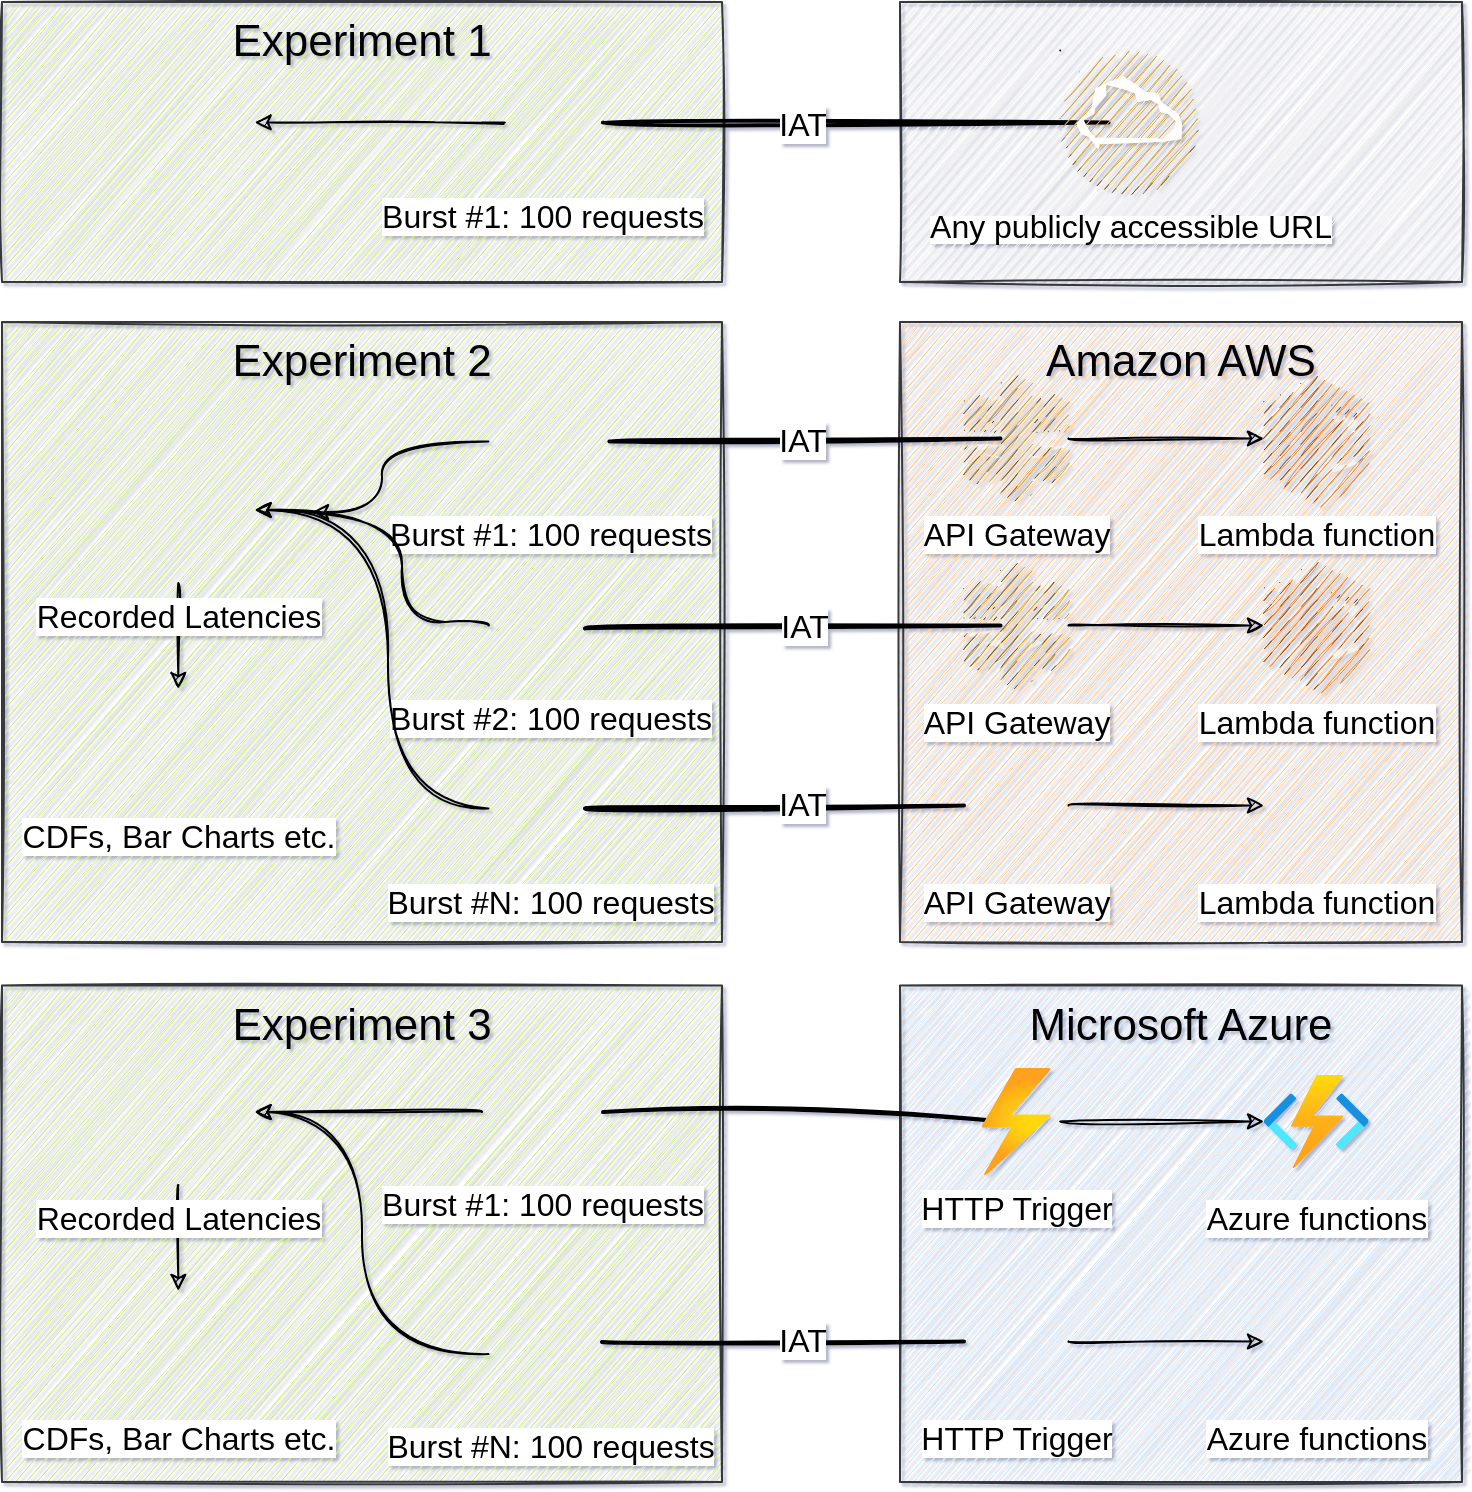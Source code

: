 <mxfile compressed="false" version="14.2.6" type="device">
  <diagram name="Page-1" id="e3a06f82-3646-2815-327d-82caf3d4e204">
    <mxGraphModel dx="1422" dy="765" grid="1" gridSize="10" guides="1" tooltips="1" connect="1" arrows="1" fold="1" page="1" pageScale="1.5" pageWidth="827" pageHeight="583" background="#ffffff" math="0" shadow="1">
      <root>
        <mxCell id="0" style=";html=1;" />
        <mxCell id="1" style=";html=1;" parent="0" />
        <mxCell id="o8t-AfqVLfgeVHYBPWKt-2" value="&lt;font style=&quot;font-size: 22px&quot; color=&quot;#050505&quot;&gt;Experiment 3&lt;br&gt;&lt;/font&gt;" style="whiteSpace=wrap;html=1;fontSize=14;verticalAlign=top;sketch=1;strokeColor=#36393d;fillColor=#cdeb8b;" parent="1" vertex="1">
          <mxGeometry x="140" y="511.75" width="360" height="248.25" as="geometry" />
        </mxCell>
        <mxCell id="o8t-AfqVLfgeVHYBPWKt-1" value="&lt;font style=&quot;font-size: 22px&quot; color=&quot;#050505&quot;&gt;Experiment 2&lt;br&gt;&lt;/font&gt;" style="whiteSpace=wrap;html=1;fontSize=14;verticalAlign=top;sketch=1;strokeColor=#36393d;fillColor=#cdeb8b;" parent="1" vertex="1">
          <mxGeometry x="140" y="180" width="360" height="310" as="geometry" />
        </mxCell>
        <mxCell id="6a7d8f32e03d9370-59" value="&lt;font style=&quot;font-size: 22px&quot;&gt;Amazon AWS&lt;/font&gt;" style="whiteSpace=wrap;html=1;fillColor=#ffcc99;fontSize=14;verticalAlign=top;sketch=1;strokeColor=#36393d;" parent="1" vertex="1">
          <mxGeometry x="589" y="180" width="281" height="310" as="geometry" />
        </mxCell>
        <mxCell id="vg4Q64sPSbRJCFcJ-0NS-47" value="&lt;font style=&quot;font-size: 22px&quot;&gt;Microsoft Azure&lt;/font&gt;" style="whiteSpace=wrap;html=1;fillColor=#cce5ff;fontSize=14;verticalAlign=top;sketch=1;strokeColor=#36393d;" parent="1" vertex="1">
          <mxGeometry x="589" y="511.75" width="281" height="248.25" as="geometry" />
        </mxCell>
        <mxCell id="6a7d8f32e03d9370-57" value="&lt;font style=&quot;font-size: 22px&quot; color=&quot;#050505&quot;&gt;Experiment 1&lt;br&gt;&lt;/font&gt;" style="whiteSpace=wrap;html=1;fontSize=14;verticalAlign=top;sketch=1;strokeColor=#36393d;fillColor=#cdeb8b;" parent="1" vertex="1">
          <mxGeometry x="140" y="20" width="360" height="140" as="geometry" />
        </mxCell>
        <mxCell id="6a7d8f32e03d9370-32" style="edgeStyle=none;html=1;startSize=10;endSize=10;jettySize=auto;orthogonalLoop=1;fontSize=14;endArrow=none;endFill=0;strokeWidth=2;curved=1;sketch=1;exitX=1;exitY=0.5;exitDx=0;exitDy=0;entryX=0.35;entryY=0.5;entryDx=0;entryDy=0;entryPerimeter=0;" parent="1" source="cS2_gpzCforKgWBa57rc-6" target="cS2_gpzCforKgWBa57rc-7" edge="1">
          <mxGeometry relative="1" as="geometry">
            <mxPoint x="442" y="256.254" as="sourcePoint" />
            <mxPoint x="628" y="253.137" as="targetPoint" />
          </mxGeometry>
        </mxCell>
        <mxCell id="vg4Q64sPSbRJCFcJ-0NS-58" value="&lt;div style=&quot;font-size: 16px&quot;&gt;&lt;font style=&quot;font-size: 16px&quot;&gt;IAT&lt;br&gt;&lt;/font&gt;&lt;/div&gt;" style="edgeLabel;html=1;align=center;verticalAlign=middle;resizable=0;points=[];" parent="6a7d8f32e03d9370-32" vertex="1" connectable="0">
          <mxGeometry x="0.107" y="-5" relative="1" as="geometry">
            <mxPoint x="-11.79" y="-5.67" as="offset" />
          </mxGeometry>
        </mxCell>
        <mxCell id="cS2_gpzCforKgWBa57rc-10" value="" style="edgeStyle=orthogonalEdgeStyle;orthogonalLoop=1;jettySize=auto;html=1;curved=1;sketch=1;" parent="1" edge="1">
          <mxGeometry relative="1" as="geometry">
            <mxPoint x="759" y="530.5" as="sourcePoint" />
          </mxGeometry>
        </mxCell>
        <mxCell id="cS2_gpzCforKgWBa57rc-15" style="edgeStyle=orthogonalEdgeStyle;orthogonalLoop=1;jettySize=auto;html=1;curved=1;sketch=1;exitX=0;exitY=0.5;exitDx=0;exitDy=0;" parent="1" source="cS2_gpzCforKgWBa57rc-6" edge="1">
          <mxGeometry relative="1" as="geometry">
            <Array as="points">
              <mxPoint x="330" y="240" />
              <mxPoint x="330" y="275" />
            </Array>
            <mxPoint x="295" y="275" as="targetPoint" />
          </mxGeometry>
        </mxCell>
        <mxCell id="cS2_gpzCforKgWBa57rc-6" value="&lt;div style=&quot;font-size: 16px&quot;&gt;&lt;font style=&quot;font-size: 16px&quot;&gt;Burst #1: 100 requests&lt;br&gt;&lt;/font&gt;&lt;/div&gt;" style="shape=image;html=1;verticalAlign=top;verticalLabelPosition=bottom;labelBackgroundColor=#ffffff;imageAspect=0;aspect=fixed;image=https://cdn0.iconfinder.com/data/icons/web-development-79/32/development_setting_gear_cogwheel-71-128.png;sketch=1;" parent="1" vertex="1">
          <mxGeometry x="383.25" y="209.5" width="60.5" height="60.5" as="geometry" />
        </mxCell>
        <mxCell id="cS2_gpzCforKgWBa57rc-23" value="" style="edgeStyle=orthogonalEdgeStyle;orthogonalLoop=1;jettySize=auto;html=1;curved=1;sketch=1;" parent="1" source="cS2_gpzCforKgWBa57rc-7" target="cS2_gpzCforKgWBa57rc-22" edge="1">
          <mxGeometry relative="1" as="geometry" />
        </mxCell>
        <mxCell id="cS2_gpzCforKgWBa57rc-29" value="" style="edgeStyle=orthogonalEdgeStyle;orthogonalLoop=1;jettySize=auto;html=1;curved=1;sketch=1;" parent="1" edge="1">
          <mxGeometry relative="1" as="geometry">
            <mxPoint x="797.5" y="354.5" as="sourcePoint" />
          </mxGeometry>
        </mxCell>
        <mxCell id="vg4Q64sPSbRJCFcJ-0NS-22" value="" style="edgeStyle=orthogonalEdgeStyle;curved=1;sketch=1;orthogonalLoop=1;jettySize=auto;html=1;" parent="1" edge="1">
          <mxGeometry relative="1" as="geometry">
            <mxPoint x="797.5" y="521" as="sourcePoint" />
          </mxGeometry>
        </mxCell>
        <mxCell id="E6hC4jQGeJp1f0W_XPi9-2" value="" style="edgeStyle=orthogonalEdgeStyle;orthogonalLoop=1;jettySize=auto;html=1;curved=1;sketch=1;exitX=0.5;exitY=1;exitDx=0;exitDy=0;" parent="1" source="6a7d8f32e03d9370-24" target="E6hC4jQGeJp1f0W_XPi9-1" edge="1">
          <mxGeometry relative="1" as="geometry" />
        </mxCell>
        <mxCell id="6a7d8f32e03d9370-24" value="&lt;font style=&quot;font-size: 16px&quot;&gt;Recorded Latencies&lt;/font&gt;" style="shape=image;html=1;verticalAlign=top;verticalLabelPosition=bottom;labelBackgroundColor=#ffffff;imageAspect=0;aspect=fixed;image=https://cdn3.iconfinder.com/data/icons/lexter-flat-colorfull-file-formats/56/csv-128.png;fontFamily=Helvetica;fontSize=14;fontColor=#000000;align=center;strokeColor=#000000;fillColor=#66B2FF;gradientColor=#0066CC;sketch=1;" parent="1" vertex="1">
          <mxGeometry x="190" y="237.5" width="76.31" height="73" as="geometry" />
        </mxCell>
        <mxCell id="E6hC4jQGeJp1f0W_XPi9-1" value="&lt;font style=&quot;font-size: 16px&quot;&gt;CDFs, Bar Charts etc.&lt;br&gt;&lt;/font&gt;" style="shape=image;html=1;verticalAlign=top;verticalLabelPosition=bottom;labelBackgroundColor=#ffffff;imageAspect=0;aspect=fixed;image=https://cdn3.iconfinder.com/data/icons/finance-152/64/44-128.png;fontFamily=Helvetica;fontSize=14;fontColor=#000000;align=center;fillColor=#66B2FF;gradientColor=#0066CC;sketch=1;" parent="1" vertex="1">
          <mxGeometry x="198.36" y="363.5" width="59.58" height="57" as="geometry" />
        </mxCell>
        <mxCell id="cS2_gpzCforKgWBa57rc-22" value="&lt;font style=&quot;font-size: 16px&quot;&gt;Lambda function&lt;/font&gt;" style="outlineConnect=0;dashed=0;verticalLabelPosition=bottom;verticalAlign=top;align=center;html=1;shape=mxgraph.aws3.lambda;fillColor=#F58534;gradientColor=none;labelBackgroundColor=#ffffff;sketch=1;" parent="1" vertex="1">
          <mxGeometry x="771" y="206.5" width="52.23" height="63.5" as="geometry" />
        </mxCell>
        <mxCell id="cS2_gpzCforKgWBa57rc-7" value="&lt;font style=&quot;font-size: 16px&quot;&gt;API Gateway&lt;br&gt;&lt;/font&gt;" style="outlineConnect=0;dashed=0;verticalLabelPosition=bottom;verticalAlign=top;align=center;html=1;shape=mxgraph.aws3.api_gateway;fillColor=#D9A741;gradientColor=none;labelBackgroundColor=#ffffff;sketch=1;" parent="1" vertex="1">
          <mxGeometry x="621" y="206.5" width="52.23" height="63.5" as="geometry" />
        </mxCell>
        <mxCell id="vg4Q64sPSbRJCFcJ-0NS-4" value="&lt;div style=&quot;font-size: 16px&quot;&gt;&lt;font style=&quot;font-size: 16px&quot;&gt;Burst #2: 100 requests&lt;br&gt;&lt;/font&gt;&lt;/div&gt;" style="shape=image;html=1;verticalAlign=top;verticalLabelPosition=bottom;labelBackgroundColor=#ffffff;imageAspect=0;aspect=fixed;image=https://cdn0.iconfinder.com/data/icons/web-development-79/32/development_setting_gear_cogwheel-71-128.png;sketch=1;" parent="1" vertex="1">
          <mxGeometry x="383.25" y="301.5" width="60.5" height="60.5" as="geometry" />
        </mxCell>
        <mxCell id="vg4Q64sPSbRJCFcJ-0NS-7" style="edgeStyle=orthogonalEdgeStyle;orthogonalLoop=1;jettySize=auto;html=1;curved=1;sketch=1;exitX=0;exitY=0.5;exitDx=0;exitDy=0;entryX=1;entryY=0.5;entryDx=0;entryDy=0;" parent="1" source="vg4Q64sPSbRJCFcJ-0NS-4" target="6a7d8f32e03d9370-24" edge="1">
          <mxGeometry relative="1" as="geometry">
            <Array as="points">
              <mxPoint x="383" y="330" />
              <mxPoint x="340" y="330" />
              <mxPoint x="340" y="274" />
            </Array>
            <mxPoint x="381" y="249.75" as="sourcePoint" />
            <mxPoint x="275.5" y="346.5" as="targetPoint" />
          </mxGeometry>
        </mxCell>
        <mxCell id="vg4Q64sPSbRJCFcJ-0NS-13" style="edgeStyle=none;html=1;startSize=10;endSize=10;jettySize=auto;orthogonalLoop=1;fontSize=14;endArrow=none;endFill=0;strokeWidth=2;curved=1;sketch=1;exitX=1;exitY=0.5;exitDx=0;exitDy=0;entryX=0.35;entryY=0.5;entryDx=0;entryDy=0;entryPerimeter=0;" parent="1" target="vg4Q64sPSbRJCFcJ-0NS-16" edge="1">
          <mxGeometry relative="1" as="geometry">
            <mxPoint x="431.5" y="333.25" as="sourcePoint" />
            <mxPoint x="628" y="346.637" as="targetPoint" />
          </mxGeometry>
        </mxCell>
        <mxCell id="vg4Q64sPSbRJCFcJ-0NS-14" value="" style="edgeStyle=orthogonalEdgeStyle;orthogonalLoop=1;jettySize=auto;html=1;curved=1;sketch=1;" parent="1" source="vg4Q64sPSbRJCFcJ-0NS-16" target="vg4Q64sPSbRJCFcJ-0NS-15" edge="1">
          <mxGeometry relative="1" as="geometry" />
        </mxCell>
        <mxCell id="vg4Q64sPSbRJCFcJ-0NS-15" value="&lt;font style=&quot;font-size: 16px&quot;&gt;Lambda function&lt;/font&gt;" style="outlineConnect=0;dashed=0;verticalLabelPosition=bottom;verticalAlign=top;align=center;html=1;shape=mxgraph.aws3.lambda;fillColor=#F58534;gradientColor=none;labelBackgroundColor=#ffffff;sketch=1;" parent="1" vertex="1">
          <mxGeometry x="771" y="300" width="52.23" height="63.5" as="geometry" />
        </mxCell>
        <mxCell id="vg4Q64sPSbRJCFcJ-0NS-16" value="&lt;font style=&quot;font-size: 16px&quot;&gt;API Gateway&lt;br&gt;&lt;/font&gt;" style="outlineConnect=0;dashed=0;verticalLabelPosition=bottom;verticalAlign=top;align=center;html=1;shape=mxgraph.aws3.api_gateway;fillColor=#D9A741;gradientColor=none;labelBackgroundColor=#ffffff;sketch=1;" parent="1" vertex="1">
          <mxGeometry x="621" y="300" width="52.23" height="63.5" as="geometry" />
        </mxCell>
        <mxCell id="vg4Q64sPSbRJCFcJ-0NS-57" value="" style="edgeStyle=orthogonalEdgeStyle;curved=1;sketch=1;orthogonalLoop=1;jettySize=auto;html=1;entryX=1;entryY=0.5;entryDx=0;entryDy=0;" parent="1" source="vg4Q64sPSbRJCFcJ-0NS-28" target="6a7d8f32e03d9370-24" edge="1">
          <mxGeometry relative="1" as="geometry">
            <Array as="points">
              <mxPoint x="333" y="423" />
              <mxPoint x="333" y="274" />
            </Array>
          </mxGeometry>
        </mxCell>
        <mxCell id="vg4Q64sPSbRJCFcJ-0NS-28" value="&lt;div style=&quot;font-size: 16px&quot;&gt;&lt;font style=&quot;font-size: 16px&quot;&gt;Burst #N: 100 requests&lt;br&gt;&lt;/font&gt;&lt;/div&gt;" style="shape=image;html=1;verticalAlign=top;verticalLabelPosition=bottom;labelBackgroundColor=#ffffff;imageAspect=0;aspect=fixed;image=https://cdn1.iconfinder.com/data/icons/heroicons-ui/24/dots-horizontal-128.png;fontFamily=Helvetica;fontSize=12;fontColor=#000000;align=center;strokeColor=#000000;fillColor=#ffffff;sketch=1;" parent="1" vertex="1">
          <mxGeometry x="383.25" y="393" width="60.5" height="60.5" as="geometry" />
        </mxCell>
        <mxCell id="vg4Q64sPSbRJCFcJ-0NS-29" style="edgeStyle=none;html=1;startSize=10;endSize=10;jettySize=auto;orthogonalLoop=1;fontSize=14;endArrow=none;endFill=0;strokeWidth=2;curved=1;sketch=1;exitX=1;exitY=0.5;exitDx=0;exitDy=0;entryX=0;entryY=0.5;entryDx=0;entryDy=0;" parent="1" target="vg4Q64sPSbRJCFcJ-0NS-32" edge="1">
          <mxGeometry relative="1" as="geometry">
            <mxPoint x="431.5" y="423.25" as="sourcePoint" />
            <mxPoint x="628" y="436.637" as="targetPoint" />
          </mxGeometry>
        </mxCell>
        <mxCell id="vg4Q64sPSbRJCFcJ-0NS-30" value="" style="edgeStyle=orthogonalEdgeStyle;orthogonalLoop=1;jettySize=auto;html=1;curved=1;sketch=1;" parent="1" source="vg4Q64sPSbRJCFcJ-0NS-32" target="vg4Q64sPSbRJCFcJ-0NS-31" edge="1">
          <mxGeometry relative="1" as="geometry" />
        </mxCell>
        <mxCell id="vg4Q64sPSbRJCFcJ-0NS-31" value="&lt;font style=&quot;font-size: 16px&quot;&gt;Lambda function&lt;/font&gt;" style="shape=image;html=1;verticalAlign=top;verticalLabelPosition=bottom;labelBackgroundColor=#ffffff;imageAspect=0;aspect=fixed;image=https://cdn1.iconfinder.com/data/icons/heroicons-ui/24/dots-horizontal-128.png;dashed=0;fontFamily=Helvetica;fontSize=12;fontColor=#000000;align=center;strokeColor=#000000;fillColor=#F58534;sketch=1;" parent="1" vertex="1">
          <mxGeometry x="771" y="390" width="52.23" height="63.5" as="geometry" />
        </mxCell>
        <mxCell id="vg4Q64sPSbRJCFcJ-0NS-32" value="&lt;font style=&quot;font-size: 16px&quot;&gt;API Gateway&lt;br&gt;&lt;/font&gt;" style="shape=image;html=1;verticalAlign=top;verticalLabelPosition=bottom;labelBackgroundColor=#ffffff;imageAspect=0;aspect=fixed;image=https://cdn1.iconfinder.com/data/icons/heroicons-ui/24/dots-horizontal-128.png;dashed=0;fontFamily=Helvetica;fontSize=12;fontColor=#000000;align=center;strokeColor=#000000;fillColor=#D9A741;sketch=1;" parent="1" vertex="1">
          <mxGeometry x="621" y="390" width="52.23" height="63.5" as="geometry" />
        </mxCell>
        <mxCell id="vg4Q64sPSbRJCFcJ-0NS-49" value="&lt;div style=&quot;font-size: 16px&quot;&gt;&lt;font style=&quot;font-size: 16px&quot;&gt;Burst #1: 100 requests&lt;br&gt;&lt;/font&gt;&lt;/div&gt;" style="shape=image;html=1;verticalAlign=top;verticalLabelPosition=bottom;labelBackgroundColor=#ffffff;imageAspect=0;aspect=fixed;image=https://cdn0.iconfinder.com/data/icons/web-development-79/32/development_setting_gear_cogwheel-71-128.png;sketch=1;" parent="1" vertex="1">
          <mxGeometry x="380" y="544.75" width="60.5" height="60.5" as="geometry" />
        </mxCell>
        <mxCell id="vg4Q64sPSbRJCFcJ-0NS-50" style="edgeStyle=orthogonalEdgeStyle;orthogonalLoop=1;jettySize=auto;html=1;curved=1;sketch=1;exitX=0;exitY=0.5;exitDx=0;exitDy=0;entryX=1;entryY=0.5;entryDx=0;entryDy=0;" parent="1" source="vg4Q64sPSbRJCFcJ-0NS-49" target="vg4Q64sPSbRJCFcJ-0NS-65" edge="1">
          <mxGeometry relative="1" as="geometry">
            <Array as="points">
              <mxPoint x="383" y="575" />
            </Array>
            <mxPoint x="381" y="535" as="sourcePoint" />
            <mxPoint x="294.16" y="570.25" as="targetPoint" />
          </mxGeometry>
        </mxCell>
        <mxCell id="vg4Q64sPSbRJCFcJ-0NS-51" style="edgeStyle=none;html=1;startSize=10;endSize=10;jettySize=auto;orthogonalLoop=1;fontSize=14;endArrow=none;endFill=0;strokeWidth=2;curved=1;sketch=1;exitX=1;exitY=0.5;exitDx=0;exitDy=0;entryX=0.35;entryY=0.5;entryDx=0;entryDy=0;entryPerimeter=0;" parent="1" source="vg4Q64sPSbRJCFcJ-0NS-49" target="vg4Q64sPSbRJCFcJ-0NS-54" edge="1">
          <mxGeometry relative="1" as="geometry">
            <mxPoint x="431.5" y="618.5" as="sourcePoint" />
            <mxPoint x="628" y="631.887" as="targetPoint" />
            <Array as="points">
              <mxPoint x="530" y="570" />
            </Array>
          </mxGeometry>
        </mxCell>
        <mxCell id="vg4Q64sPSbRJCFcJ-0NS-52" value="" style="edgeStyle=orthogonalEdgeStyle;orthogonalLoop=1;jettySize=auto;html=1;curved=1;sketch=1;" parent="1" source="vg4Q64sPSbRJCFcJ-0NS-54" target="vg4Q64sPSbRJCFcJ-0NS-53" edge="1">
          <mxGeometry relative="1" as="geometry" />
        </mxCell>
        <mxCell id="vg4Q64sPSbRJCFcJ-0NS-53" value="&lt;font style=&quot;font-size: 16px&quot;&gt;Azure functions&lt;/font&gt;" style="aspect=fixed;html=1;points=[];align=center;image;fontSize=12;image=img/lib/azure2/compute/Function_Apps.svg;dashed=0;fontFamily=Helvetica;fontColor=#000000;strokeColor=#000000;fillColor=#F58534;sketch=1;" parent="1" vertex="1">
          <mxGeometry x="771" y="548" width="52.23" height="63.5" as="geometry" />
        </mxCell>
        <mxCell id="vg4Q64sPSbRJCFcJ-0NS-54" value="&lt;font style=&quot;font-size: 16px&quot;&gt;HTTP Trigger&lt;br&gt;&lt;/font&gt;" style="aspect=fixed;html=1;points=[];align=center;image;fontSize=12;image=img/lib/azure2/general/Power.svg;dashed=0;fontFamily=Helvetica;fontColor=#000000;strokeColor=#000000;fillColor=#D9A741;sketch=1;" parent="1" vertex="1">
          <mxGeometry x="625.11" y="553" width="44" height="53.5" as="geometry" />
        </mxCell>
        <mxCell id="vg4Q64sPSbRJCFcJ-0NS-59" value="&lt;div style=&quot;font-size: 16px&quot;&gt;&lt;font style=&quot;font-size: 16px&quot;&gt;IAT&lt;br&gt;&lt;/font&gt;&lt;/div&gt;" style="edgeLabel;html=1;align=center;verticalAlign=middle;resizable=0;points=[];" parent="1" vertex="1" connectable="0">
          <mxGeometry x="539.995" y="331.751" as="geometry">
            <mxPoint x="1" as="offset" />
          </mxGeometry>
        </mxCell>
        <mxCell id="vg4Q64sPSbRJCFcJ-0NS-60" value="&lt;div style=&quot;font-size: 16px&quot;&gt;&lt;font style=&quot;font-size: 16px&quot;&gt;IAT&lt;br&gt;&lt;/font&gt;&lt;/div&gt;" style="edgeLabel;html=1;align=center;verticalAlign=middle;resizable=0;points=[];" parent="1" vertex="1" connectable="0">
          <mxGeometry x="539.995" y="420.501" as="geometry" />
        </mxCell>
        <mxCell id="vg4Q64sPSbRJCFcJ-0NS-61" value="" style="whiteSpace=wrap;html=1;fillColor=#eeeeee;fontSize=14;verticalAlign=top;sketch=1;strokeColor=#36393d;" parent="1" vertex="1">
          <mxGeometry x="589" y="20" width="281" height="140" as="geometry" />
        </mxCell>
        <mxCell id="vg4Q64sPSbRJCFcJ-0NS-64" value="" style="edgeStyle=orthogonalEdgeStyle;orthogonalLoop=1;jettySize=auto;html=1;curved=1;sketch=1;exitX=0.5;exitY=1;exitDx=0;exitDy=0;" parent="1" source="vg4Q64sPSbRJCFcJ-0NS-65" target="vg4Q64sPSbRJCFcJ-0NS-66" edge="1">
          <mxGeometry relative="1" as="geometry" />
        </mxCell>
        <mxCell id="vg4Q64sPSbRJCFcJ-0NS-65" value="&lt;font style=&quot;font-size: 16px&quot;&gt;Recorded Latencies&lt;/font&gt;" style="shape=image;html=1;verticalAlign=top;verticalLabelPosition=bottom;labelBackgroundColor=#ffffff;imageAspect=0;aspect=fixed;image=https://cdn3.iconfinder.com/data/icons/lexter-flat-colorfull-file-formats/56/csv-128.png;fontFamily=Helvetica;fontSize=14;fontColor=#000000;align=center;strokeColor=#000000;fillColor=#66B2FF;gradientColor=#0066CC;sketch=1;" parent="1" vertex="1">
          <mxGeometry x="190" y="538.5" width="76.31" height="73" as="geometry" />
        </mxCell>
        <mxCell id="vg4Q64sPSbRJCFcJ-0NS-66" value="&lt;font style=&quot;font-size: 16px&quot;&gt;CDFs, Bar Charts etc.&lt;br&gt;&lt;/font&gt;" style="shape=image;html=1;verticalAlign=top;verticalLabelPosition=bottom;labelBackgroundColor=#ffffff;imageAspect=0;aspect=fixed;image=https://cdn3.iconfinder.com/data/icons/finance-152/64/44-128.png;fontFamily=Helvetica;fontSize=14;fontColor=#000000;align=center;fillColor=#66B2FF;gradientColor=#0066CC;sketch=1;" parent="1" vertex="1">
          <mxGeometry x="198.36" y="664.5" width="59.58" height="57" as="geometry" />
        </mxCell>
        <mxCell id="vg4Q64sPSbRJCFcJ-0NS-69" value="" style="edgeStyle=orthogonalEdgeStyle;curved=1;sketch=1;orthogonalLoop=1;jettySize=auto;html=1;entryX=1;entryY=0.5;entryDx=0;entryDy=0;" parent="1" source="vg4Q64sPSbRJCFcJ-0NS-70" target="vg4Q64sPSbRJCFcJ-0NS-65" edge="1">
          <mxGeometry relative="1" as="geometry">
            <mxPoint x="294" y="570" as="targetPoint" />
            <Array as="points">
              <mxPoint x="320" y="696" />
              <mxPoint x="320" y="575" />
            </Array>
          </mxGeometry>
        </mxCell>
        <mxCell id="vg4Q64sPSbRJCFcJ-0NS-70" value="&lt;div style=&quot;font-size: 16px&quot;&gt;&lt;font style=&quot;font-size: 16px&quot;&gt;Burst #N: 100 requests&lt;br&gt;&lt;/font&gt;&lt;/div&gt;" style="shape=image;html=1;verticalAlign=top;verticalLabelPosition=bottom;labelBackgroundColor=#ffffff;imageAspect=0;aspect=fixed;image=https://cdn1.iconfinder.com/data/icons/heroicons-ui/24/dots-horizontal-128.png;fontFamily=Helvetica;fontSize=12;fontColor=#000000;align=center;strokeColor=#000000;fillColor=#ffffff;sketch=1;" parent="1" vertex="1">
          <mxGeometry x="383.25" y="665.75" width="60.5" height="60.5" as="geometry" />
        </mxCell>
        <mxCell id="vg4Q64sPSbRJCFcJ-0NS-71" style="edgeStyle=none;html=1;startSize=10;endSize=10;jettySize=auto;orthogonalLoop=1;fontSize=14;endArrow=none;endFill=0;strokeWidth=2;curved=1;sketch=1;entryX=0;entryY=0.5;entryDx=0;entryDy=0;" parent="1" target="vg4Q64sPSbRJCFcJ-0NS-74" edge="1">
          <mxGeometry relative="1" as="geometry">
            <mxPoint x="440" y="690" as="sourcePoint" />
            <mxPoint x="628" y="704.637" as="targetPoint" />
          </mxGeometry>
        </mxCell>
        <mxCell id="vg4Q64sPSbRJCFcJ-0NS-72" value="" style="edgeStyle=orthogonalEdgeStyle;orthogonalLoop=1;jettySize=auto;html=1;curved=1;sketch=1;" parent="1" source="vg4Q64sPSbRJCFcJ-0NS-74" target="vg4Q64sPSbRJCFcJ-0NS-73" edge="1">
          <mxGeometry relative="1" as="geometry" />
        </mxCell>
        <mxCell id="vg4Q64sPSbRJCFcJ-0NS-73" value="&lt;font style=&quot;font-size: 16px&quot;&gt;Azure functions&lt;/font&gt;" style="shape=image;html=1;verticalAlign=top;verticalLabelPosition=bottom;labelBackgroundColor=#ffffff;imageAspect=0;aspect=fixed;image=https://cdn1.iconfinder.com/data/icons/heroicons-ui/24/dots-horizontal-128.png;dashed=0;fontFamily=Helvetica;fontSize=12;fontColor=#000000;align=center;strokeColor=#000000;fillColor=#F58534;sketch=1;" parent="1" vertex="1">
          <mxGeometry x="771" y="658" width="52.23" height="63.5" as="geometry" />
        </mxCell>
        <mxCell id="vg4Q64sPSbRJCFcJ-0NS-74" value="&lt;font style=&quot;font-size: 16px&quot;&gt;HTTP Trigger&lt;br&gt;&lt;/font&gt;" style="shape=image;html=1;verticalAlign=top;verticalLabelPosition=bottom;labelBackgroundColor=#ffffff;imageAspect=0;aspect=fixed;image=https://cdn1.iconfinder.com/data/icons/heroicons-ui/24/dots-horizontal-128.png;dashed=0;fontFamily=Helvetica;fontSize=12;fontColor=#000000;align=center;strokeColor=#000000;fillColor=#D9A741;sketch=1;" parent="1" vertex="1">
          <mxGeometry x="621" y="658" width="52.23" height="63.5" as="geometry" />
        </mxCell>
        <mxCell id="vg4Q64sPSbRJCFcJ-0NS-75" value="&lt;div style=&quot;font-size: 16px&quot;&gt;&lt;font style=&quot;font-size: 16px&quot;&gt;IAT&lt;br&gt;&lt;/font&gt;&lt;/div&gt;" style="edgeLabel;html=1;align=center;verticalAlign=middle;resizable=0;points=[];" parent="1" vertex="1" connectable="0">
          <mxGeometry x="539.995" y="688.501" as="geometry" />
        </mxCell>
        <mxCell id="7kdXK-moP56vGVehsoWu-2" style="edgeStyle=none;html=1;startSize=10;endSize=10;jettySize=auto;orthogonalLoop=1;fontSize=14;endArrow=none;endFill=0;strokeWidth=2;curved=1;sketch=1;exitX=1;exitY=0.5;exitDx=0;exitDy=0;entryX=0.35;entryY=0.5;entryDx=0;entryDy=0;entryPerimeter=0;" edge="1" parent="1" source="7kdXK-moP56vGVehsoWu-5" target="7kdXK-moP56vGVehsoWu-9">
          <mxGeometry relative="1" as="geometry">
            <mxPoint x="450.36" y="95.754" as="sourcePoint" />
            <mxPoint x="636.36" y="92.637" as="targetPoint" />
          </mxGeometry>
        </mxCell>
        <mxCell id="7kdXK-moP56vGVehsoWu-3" value="&lt;div style=&quot;font-size: 16px&quot;&gt;&lt;font style=&quot;font-size: 16px&quot;&gt;IAT&lt;br&gt;&lt;/font&gt;&lt;/div&gt;" style="edgeLabel;html=1;align=center;verticalAlign=middle;resizable=0;points=[];" vertex="1" connectable="0" parent="7kdXK-moP56vGVehsoWu-2">
          <mxGeometry x="0.107" y="-5" relative="1" as="geometry">
            <mxPoint x="-40.5" y="-5" as="offset" />
          </mxGeometry>
        </mxCell>
        <mxCell id="7kdXK-moP56vGVehsoWu-4" style="edgeStyle=orthogonalEdgeStyle;orthogonalLoop=1;jettySize=auto;html=1;curved=1;sketch=1;exitX=0;exitY=0.5;exitDx=0;exitDy=0;entryX=1;entryY=0.5;entryDx=0;entryDy=0;" edge="1" parent="1" source="7kdXK-moP56vGVehsoWu-5" target="7kdXK-moP56vGVehsoWu-7">
          <mxGeometry relative="1" as="geometry">
            <Array as="points">
              <mxPoint x="410" y="80" />
              <mxPoint x="303" y="80" />
              <mxPoint x="303" y="87" />
            </Array>
            <mxPoint x="303.36" y="114.5" as="targetPoint" />
          </mxGeometry>
        </mxCell>
        <mxCell id="7kdXK-moP56vGVehsoWu-5" value="&lt;div style=&quot;font-size: 16px&quot;&gt;&lt;font style=&quot;font-size: 16px&quot;&gt;Burst #1: 100 requests&lt;br&gt;&lt;/font&gt;&lt;/div&gt;" style="shape=image;html=1;verticalAlign=top;verticalLabelPosition=bottom;labelBackgroundColor=#ffffff;imageAspect=0;aspect=fixed;image=https://cdn0.iconfinder.com/data/icons/web-development-79/32/development_setting_gear_cogwheel-71-128.png;sketch=1;" vertex="1" parent="1">
          <mxGeometry x="380" y="50" width="60.5" height="60.5" as="geometry" />
        </mxCell>
        <mxCell id="7kdXK-moP56vGVehsoWu-7" value="" style="shape=image;html=1;verticalAlign=top;verticalLabelPosition=bottom;labelBackgroundColor=#ffffff;imageAspect=0;aspect=fixed;image=https://cdn1.iconfinder.com/data/icons/heroicons-ui/24/dots-horizontal-128.png;fontFamily=Helvetica;fontSize=14;fontColor=#000000;align=center;strokeColor=#000000;fillColor=#66B2FF;gradientColor=#0066CC;sketch=1;" vertex="1" parent="1">
          <mxGeometry x="190" y="43.75" width="76.31" height="73" as="geometry" />
        </mxCell>
        <mxCell id="7kdXK-moP56vGVehsoWu-9" value="&lt;span style=&quot;background-color: rgb(255 , 255 , 255)&quot;&gt;&lt;font style=&quot;font-size: 16px&quot;&gt;Any publicly accessible URL&lt;br&gt;&lt;/font&gt;&lt;/span&gt;" style="outlineConnect=0;dashed=0;verticalLabelPosition=bottom;verticalAlign=top;align=center;html=1;shape=mxgraph.aws3.internet_gateway;fillColor=#D9A741;gradientColor=none;shadow=0;fontFamily=Helvetica;fontSize=12;fontColor=#000000;strokeColor=#000000;sketch=1;" vertex="1" parent="1">
          <mxGeometry x="669.11" y="44.25" width="69" height="72" as="geometry" />
        </mxCell>
      </root>
    </mxGraphModel>
  </diagram>
</mxfile>

